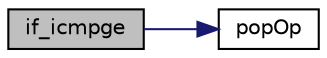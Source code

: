 digraph "if_icmpge"
{
 // INTERACTIVE_SVG=YES
  edge [fontname="Helvetica",fontsize="10",labelfontname="Helvetica",labelfontsize="10"];
  node [fontname="Helvetica",fontsize="10",shape=record];
  rankdir="LR";
  Node1448 [label="if_icmpge",height=0.2,width=0.4,color="black", fillcolor="grey75", style="filled", fontcolor="black"];
  Node1448 -> Node1449 [color="midnightblue",fontsize="10",style="solid"];
  Node1449 [label="popOp",height=0.2,width=0.4,color="black", fillcolor="white", style="filled",URL="$frame_8c.html#a3670f378856724ca85ced056e6bfc5c4"];
}

